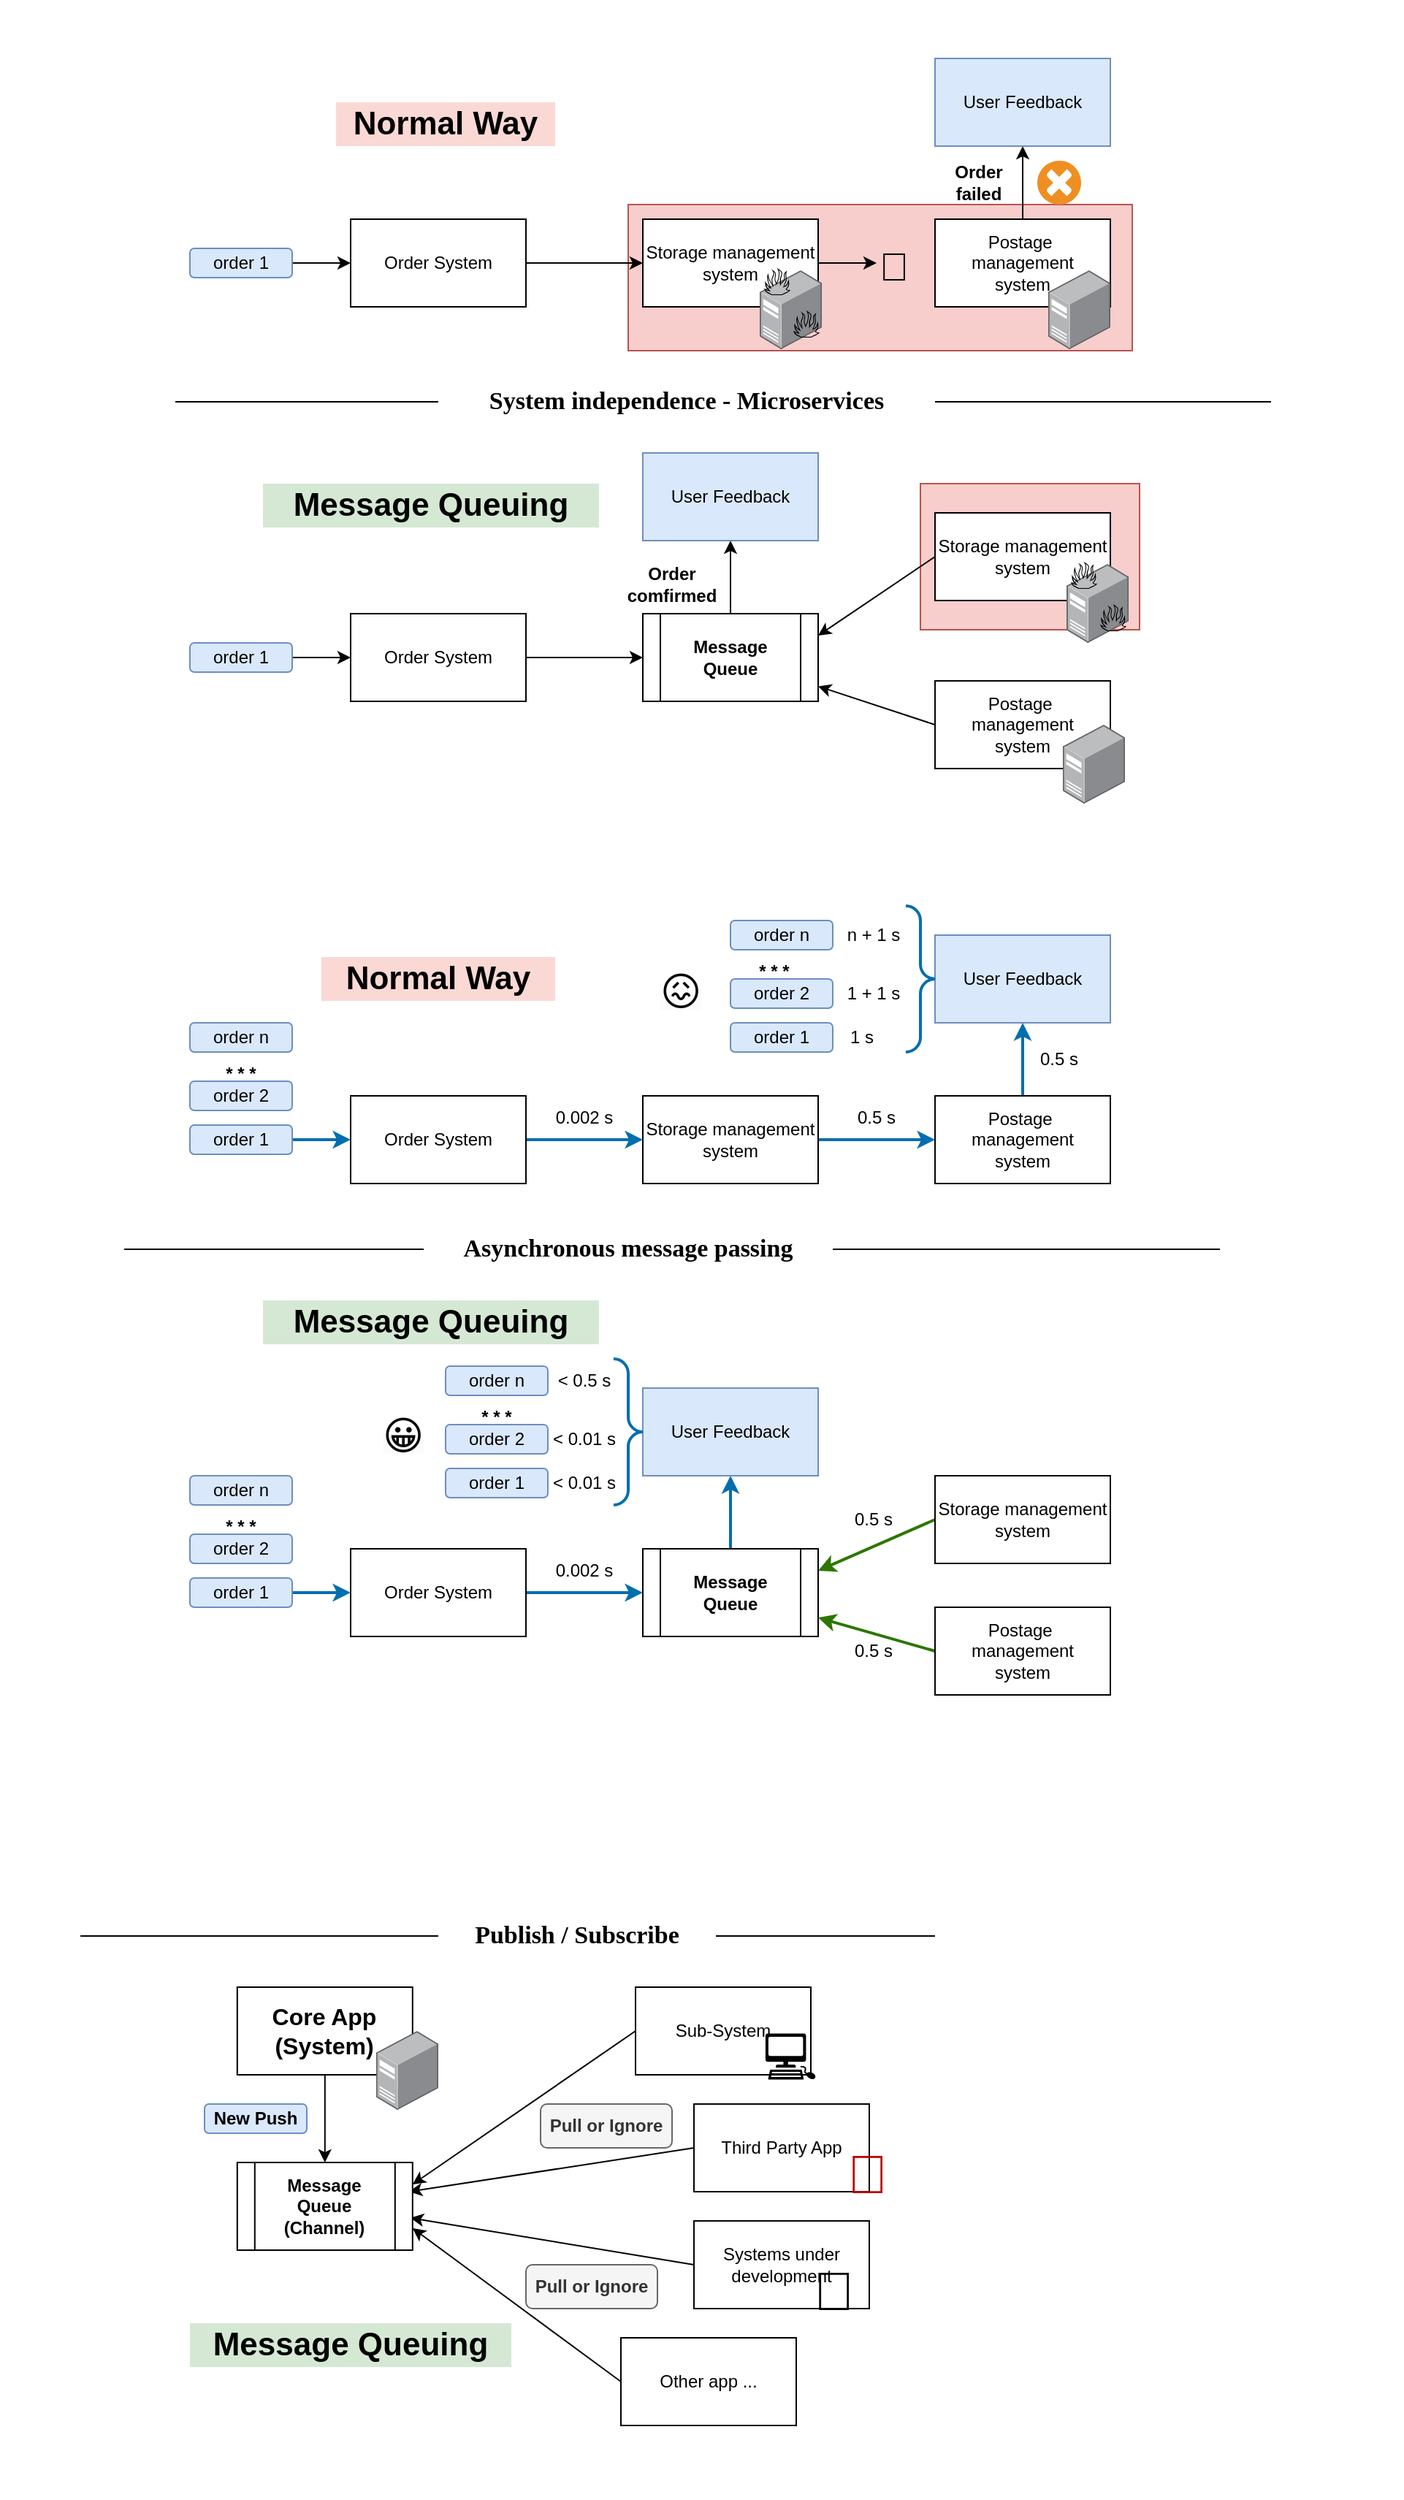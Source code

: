 <mxfile version="23.0.2" type="device">
  <diagram name="Page-1" id="4uxuASa5PPn6ZYXcNgnF">
    <mxGraphModel dx="2284" dy="818" grid="1" gridSize="10" guides="1" tooltips="1" connect="1" arrows="1" fold="1" page="1" pageScale="1" pageWidth="850" pageHeight="1100" math="0" shadow="0">
      <root>
        <mxCell id="0" />
        <mxCell id="1" parent="0" />
        <mxCell id="_PAhqpTUkESRIHdaC6WQ-7" value="" style="rounded=0;whiteSpace=wrap;html=1;strokeColor=none;movable=0;resizable=0;rotatable=0;deletable=0;editable=0;locked=1;connectable=0;" vertex="1" parent="1">
          <mxGeometry x="-120" y="170" width="960" height="1710" as="geometry" />
        </mxCell>
        <mxCell id="OaPPS3GEKDDDaWRnFWm--27" value="" style="rounded=0;whiteSpace=wrap;html=1;fillColor=#f8cecc;strokeColor=#b85450;" parent="1" vertex="1">
          <mxGeometry x="510" y="501" width="150" height="100" as="geometry" />
        </mxCell>
        <mxCell id="OaPPS3GEKDDDaWRnFWm--15" value="" style="rounded=0;whiteSpace=wrap;html=1;fillColor=#f8cecc;strokeColor=#b85450;" parent="1" vertex="1">
          <mxGeometry x="310" y="310" width="345" height="100" as="geometry" />
        </mxCell>
        <mxCell id="OaPPS3GEKDDDaWRnFWm--11" style="edgeStyle=orthogonalEdgeStyle;rounded=0;orthogonalLoop=1;jettySize=auto;html=1;entryX=0;entryY=0.5;entryDx=0;entryDy=0;" parent="1" source="OaPPS3GEKDDDaWRnFWm--1" target="OaPPS3GEKDDDaWRnFWm--2" edge="1">
          <mxGeometry relative="1" as="geometry" />
        </mxCell>
        <mxCell id="OaPPS3GEKDDDaWRnFWm--1" value="Order System" style="rounded=0;whiteSpace=wrap;html=1;" parent="1" vertex="1">
          <mxGeometry x="120" y="320" width="120" height="60" as="geometry" />
        </mxCell>
        <mxCell id="OaPPS3GEKDDDaWRnFWm--2" value="Storage management system" style="rounded=0;whiteSpace=wrap;html=1;" parent="1" vertex="1">
          <mxGeometry x="320" y="320" width="120" height="60" as="geometry" />
        </mxCell>
        <mxCell id="OaPPS3GEKDDDaWRnFWm--13" style="edgeStyle=orthogonalEdgeStyle;rounded=0;orthogonalLoop=1;jettySize=auto;html=1;" parent="1" source="OaPPS3GEKDDDaWRnFWm--3" target="OaPPS3GEKDDDaWRnFWm--4" edge="1">
          <mxGeometry relative="1" as="geometry" />
        </mxCell>
        <mxCell id="OaPPS3GEKDDDaWRnFWm--3" value="Postage&amp;nbsp; management &lt;br&gt;system" style="rounded=0;whiteSpace=wrap;html=1;" parent="1" vertex="1">
          <mxGeometry x="520" y="320" width="120" height="60" as="geometry" />
        </mxCell>
        <mxCell id="OaPPS3GEKDDDaWRnFWm--4" value="User Feedback" style="rounded=0;whiteSpace=wrap;html=1;fillColor=#dae8fc;strokeColor=#6c8ebf;" parent="1" vertex="1">
          <mxGeometry x="520" y="210" width="120" height="60" as="geometry" />
        </mxCell>
        <mxCell id="OaPPS3GEKDDDaWRnFWm--10" style="edgeStyle=orthogonalEdgeStyle;rounded=0;orthogonalLoop=1;jettySize=auto;html=1;exitX=1;exitY=0.5;exitDx=0;exitDy=0;entryX=0;entryY=0.5;entryDx=0;entryDy=0;" parent="1" source="OaPPS3GEKDDDaWRnFWm--5" target="OaPPS3GEKDDDaWRnFWm--1" edge="1">
          <mxGeometry relative="1" as="geometry" />
        </mxCell>
        <mxCell id="OaPPS3GEKDDDaWRnFWm--5" value="order 1" style="rounded=1;whiteSpace=wrap;html=1;fillColor=#dae8fc;strokeColor=#6c8ebf;" parent="1" vertex="1">
          <mxGeometry x="10" y="340" width="70" height="20" as="geometry" />
        </mxCell>
        <mxCell id="OaPPS3GEKDDDaWRnFWm--20" style="edgeStyle=orthogonalEdgeStyle;rounded=0;orthogonalLoop=1;jettySize=auto;html=1;entryX=0;entryY=0.5;entryDx=0;entryDy=0;" parent="1" source="OaPPS3GEKDDDaWRnFWm--17" target="OaPPS3GEKDDDaWRnFWm--19" edge="1">
          <mxGeometry relative="1" as="geometry" />
        </mxCell>
        <mxCell id="OaPPS3GEKDDDaWRnFWm--17" value="Order System" style="rounded=0;whiteSpace=wrap;html=1;" parent="1" vertex="1">
          <mxGeometry x="120" y="590" width="120" height="60" as="geometry" />
        </mxCell>
        <mxCell id="OaPPS3GEKDDDaWRnFWm--24" style="rounded=0;orthogonalLoop=1;jettySize=auto;html=1;exitX=0;exitY=0.5;exitDx=0;exitDy=0;entryX=1;entryY=0.25;entryDx=0;entryDy=0;" parent="1" source="OaPPS3GEKDDDaWRnFWm--18" target="OaPPS3GEKDDDaWRnFWm--19" edge="1">
          <mxGeometry relative="1" as="geometry" />
        </mxCell>
        <mxCell id="OaPPS3GEKDDDaWRnFWm--18" value="Storage management system" style="rounded=0;whiteSpace=wrap;html=1;" parent="1" vertex="1">
          <mxGeometry x="520" y="521" width="120" height="60" as="geometry" />
        </mxCell>
        <mxCell id="OaPPS3GEKDDDaWRnFWm--28" style="edgeStyle=orthogonalEdgeStyle;rounded=0;orthogonalLoop=1;jettySize=auto;html=1;" parent="1" source="OaPPS3GEKDDDaWRnFWm--19" target="OaPPS3GEKDDDaWRnFWm--21" edge="1">
          <mxGeometry relative="1" as="geometry" />
        </mxCell>
        <mxCell id="OaPPS3GEKDDDaWRnFWm--19" value="&lt;b style=&quot;border-color: var(--border-color);&quot;&gt;Message&lt;br style=&quot;border-color: var(--border-color);&quot;&gt;Queue&lt;/b&gt;" style="shape=process;whiteSpace=wrap;html=1;backgroundOutline=1;" parent="1" vertex="1">
          <mxGeometry x="320" y="590" width="120" height="60" as="geometry" />
        </mxCell>
        <mxCell id="OaPPS3GEKDDDaWRnFWm--21" value="User Feedback" style="rounded=0;whiteSpace=wrap;html=1;fillColor=#dae8fc;strokeColor=#6c8ebf;" parent="1" vertex="1">
          <mxGeometry x="320" y="480" width="120" height="60" as="geometry" />
        </mxCell>
        <mxCell id="OaPPS3GEKDDDaWRnFWm--25" style="rounded=0;orthogonalLoop=1;jettySize=auto;html=1;exitX=0;exitY=0.5;exitDx=0;exitDy=0;" parent="1" source="OaPPS3GEKDDDaWRnFWm--23" target="OaPPS3GEKDDDaWRnFWm--19" edge="1">
          <mxGeometry relative="1" as="geometry" />
        </mxCell>
        <mxCell id="OaPPS3GEKDDDaWRnFWm--23" value="Postage&amp;nbsp; management&lt;br style=&quot;border-color: var(--border-color);&quot;&gt;system" style="rounded=0;whiteSpace=wrap;html=1;" parent="1" vertex="1">
          <mxGeometry x="520" y="636" width="120" height="60" as="geometry" />
        </mxCell>
        <mxCell id="OaPPS3GEKDDDaWRnFWm--29" value="&lt;b&gt;Order comfirmed&lt;/b&gt;" style="text;html=1;strokeColor=none;fillColor=none;align=center;verticalAlign=middle;whiteSpace=wrap;rounded=0;" parent="1" vertex="1">
          <mxGeometry x="310" y="555" width="60" height="30" as="geometry" />
        </mxCell>
        <mxCell id="OaPPS3GEKDDDaWRnFWm--30" value="&lt;b&gt;Order failed&lt;/b&gt;" style="text;html=1;strokeColor=none;fillColor=none;align=center;verticalAlign=middle;whiteSpace=wrap;rounded=0;" parent="1" vertex="1">
          <mxGeometry x="520" y="280" width="60" height="30" as="geometry" />
        </mxCell>
        <mxCell id="OaPPS3GEKDDDaWRnFWm--31" value="" style="shadow=0;dashed=0;html=1;strokeColor=none;fillColor=#EF8F21;labelPosition=center;verticalLabelPosition=bottom;verticalAlign=top;align=center;outlineConnect=0;shape=mxgraph.veeam.failed;" parent="1" vertex="1">
          <mxGeometry x="590" y="280" width="30" height="30" as="geometry" />
        </mxCell>
        <mxCell id="OaPPS3GEKDDDaWRnFWm--33" style="edgeStyle=orthogonalEdgeStyle;rounded=0;orthogonalLoop=1;jettySize=auto;html=1;" parent="1" source="OaPPS3GEKDDDaWRnFWm--32" target="OaPPS3GEKDDDaWRnFWm--17" edge="1">
          <mxGeometry relative="1" as="geometry" />
        </mxCell>
        <mxCell id="OaPPS3GEKDDDaWRnFWm--32" value="order 1" style="rounded=1;whiteSpace=wrap;html=1;fillColor=#dae8fc;strokeColor=#6c8ebf;" parent="1" vertex="1">
          <mxGeometry x="10" y="610" width="70" height="20" as="geometry" />
        </mxCell>
        <mxCell id="OaPPS3GEKDDDaWRnFWm--34" value="" style="shape=image;html=1;verticalAlign=top;verticalLabelPosition=bottom;labelBackgroundColor=#ffffff;imageAspect=0;aspect=fixed;image=https://cdn3.iconfinder.com/data/icons/miscellaneous-80/60/check-128.png" parent="1" vertex="1">
          <mxGeometry x="390" y="552" width="33" height="33" as="geometry" />
        </mxCell>
        <mxCell id="OaPPS3GEKDDDaWRnFWm--36" style="edgeStyle=orthogonalEdgeStyle;rounded=0;orthogonalLoop=1;jettySize=auto;html=1;entryX=0;entryY=0.5;entryDx=0;entryDy=0;strokeWidth=2;fillColor=#1ba1e2;strokeColor=#006EAF;" parent="1" source="OaPPS3GEKDDDaWRnFWm--37" target="OaPPS3GEKDDDaWRnFWm--39" edge="1">
          <mxGeometry relative="1" as="geometry" />
        </mxCell>
        <mxCell id="OaPPS3GEKDDDaWRnFWm--37" value="Order System" style="rounded=0;whiteSpace=wrap;html=1;" parent="1" vertex="1">
          <mxGeometry x="120" y="920" width="120" height="60" as="geometry" />
        </mxCell>
        <mxCell id="OaPPS3GEKDDDaWRnFWm--38" style="edgeStyle=orthogonalEdgeStyle;rounded=0;orthogonalLoop=1;jettySize=auto;html=1;fillColor=#1ba1e2;strokeColor=#006EAF;strokeWidth=2;" parent="1" source="OaPPS3GEKDDDaWRnFWm--39" target="OaPPS3GEKDDDaWRnFWm--41" edge="1">
          <mxGeometry relative="1" as="geometry" />
        </mxCell>
        <mxCell id="OaPPS3GEKDDDaWRnFWm--39" value="Storage management system" style="rounded=0;whiteSpace=wrap;html=1;" parent="1" vertex="1">
          <mxGeometry x="320" y="920" width="120" height="60" as="geometry" />
        </mxCell>
        <mxCell id="OaPPS3GEKDDDaWRnFWm--40" style="edgeStyle=orthogonalEdgeStyle;rounded=0;orthogonalLoop=1;jettySize=auto;html=1;fillColor=#1ba1e2;strokeColor=#006EAF;strokeWidth=2;" parent="1" source="OaPPS3GEKDDDaWRnFWm--41" target="OaPPS3GEKDDDaWRnFWm--42" edge="1">
          <mxGeometry relative="1" as="geometry" />
        </mxCell>
        <mxCell id="OaPPS3GEKDDDaWRnFWm--41" value="Postage&amp;nbsp; management&lt;br style=&quot;border-color: var(--border-color);&quot;&gt;system" style="rounded=0;whiteSpace=wrap;html=1;" parent="1" vertex="1">
          <mxGeometry x="520" y="920" width="120" height="60" as="geometry" />
        </mxCell>
        <mxCell id="OaPPS3GEKDDDaWRnFWm--42" value="User Feedback" style="rounded=0;whiteSpace=wrap;html=1;fillColor=#dae8fc;strokeColor=#6c8ebf;" parent="1" vertex="1">
          <mxGeometry x="520" y="810" width="120" height="60" as="geometry" />
        </mxCell>
        <mxCell id="OaPPS3GEKDDDaWRnFWm--43" style="edgeStyle=orthogonalEdgeStyle;rounded=0;orthogonalLoop=1;jettySize=auto;html=1;exitX=1;exitY=0.5;exitDx=0;exitDy=0;entryX=0;entryY=0.5;entryDx=0;entryDy=0;strokeWidth=2;fillColor=#1ba1e2;strokeColor=#006EAF;" parent="1" source="OaPPS3GEKDDDaWRnFWm--44" target="OaPPS3GEKDDDaWRnFWm--37" edge="1">
          <mxGeometry relative="1" as="geometry" />
        </mxCell>
        <mxCell id="OaPPS3GEKDDDaWRnFWm--44" value="order 1" style="rounded=1;whiteSpace=wrap;html=1;fillColor=#dae8fc;strokeColor=#6c8ebf;" parent="1" vertex="1">
          <mxGeometry x="10" y="940" width="70" height="20" as="geometry" />
        </mxCell>
        <mxCell id="OaPPS3GEKDDDaWRnFWm--48" value="0.002 s" style="text;html=1;strokeColor=none;fillColor=none;align=center;verticalAlign=middle;whiteSpace=wrap;rounded=0;" parent="1" vertex="1">
          <mxGeometry x="250" y="920" width="60" height="30" as="geometry" />
        </mxCell>
        <mxCell id="OaPPS3GEKDDDaWRnFWm--49" value="0.5 s" style="text;html=1;strokeColor=none;fillColor=none;align=center;verticalAlign=middle;whiteSpace=wrap;rounded=0;" parent="1" vertex="1">
          <mxGeometry x="450" y="920" width="60" height="30" as="geometry" />
        </mxCell>
        <mxCell id="OaPPS3GEKDDDaWRnFWm--50" value="order 2" style="rounded=1;whiteSpace=wrap;html=1;fillColor=#dae8fc;strokeColor=#6c8ebf;" parent="1" vertex="1">
          <mxGeometry x="10" y="910" width="70" height="20" as="geometry" />
        </mxCell>
        <mxCell id="OaPPS3GEKDDDaWRnFWm--52" value="order n" style="rounded=1;whiteSpace=wrap;html=1;fillColor=#dae8fc;strokeColor=#6c8ebf;" parent="1" vertex="1">
          <mxGeometry x="10" y="870" width="70" height="20" as="geometry" />
        </mxCell>
        <mxCell id="OaPPS3GEKDDDaWRnFWm--54" value="order 1" style="rounded=1;whiteSpace=wrap;html=1;fillColor=#dae8fc;strokeColor=#6c8ebf;" parent="1" vertex="1">
          <mxGeometry x="380" y="870" width="70" height="20" as="geometry" />
        </mxCell>
        <mxCell id="OaPPS3GEKDDDaWRnFWm--55" value="order 2" style="rounded=1;whiteSpace=wrap;html=1;fillColor=#dae8fc;strokeColor=#6c8ebf;" parent="1" vertex="1">
          <mxGeometry x="380" y="840" width="70" height="20" as="geometry" />
        </mxCell>
        <mxCell id="OaPPS3GEKDDDaWRnFWm--56" value="order n" style="rounded=1;whiteSpace=wrap;html=1;fillColor=#dae8fc;strokeColor=#6c8ebf;" parent="1" vertex="1">
          <mxGeometry x="380" y="800" width="70" height="20" as="geometry" />
        </mxCell>
        <mxCell id="OaPPS3GEKDDDaWRnFWm--57" value="1 s" style="text;html=1;strokeColor=none;fillColor=none;align=center;verticalAlign=middle;whiteSpace=wrap;rounded=0;" parent="1" vertex="1">
          <mxGeometry x="450" y="870" width="40" height="20" as="geometry" />
        </mxCell>
        <mxCell id="OaPPS3GEKDDDaWRnFWm--58" value="1 + 1 s" style="text;html=1;strokeColor=none;fillColor=none;align=center;verticalAlign=middle;whiteSpace=wrap;rounded=0;" parent="1" vertex="1">
          <mxGeometry x="457.5" y="840" width="40" height="20" as="geometry" />
        </mxCell>
        <mxCell id="OaPPS3GEKDDDaWRnFWm--59" value="n + 1 s" style="text;html=1;strokeColor=none;fillColor=none;align=center;verticalAlign=middle;whiteSpace=wrap;rounded=0;" parent="1" vertex="1">
          <mxGeometry x="457.5" y="800" width="40" height="20" as="geometry" />
        </mxCell>
        <mxCell id="OaPPS3GEKDDDaWRnFWm--62" style="edgeStyle=orthogonalEdgeStyle;rounded=0;orthogonalLoop=1;jettySize=auto;html=1;entryX=0;entryY=0.5;entryDx=0;entryDy=0;fillColor=#1ba1e2;strokeColor=#006EAF;strokeWidth=2;" parent="1" source="OaPPS3GEKDDDaWRnFWm--63" target="OaPPS3GEKDDDaWRnFWm--67" edge="1">
          <mxGeometry relative="1" as="geometry" />
        </mxCell>
        <mxCell id="OaPPS3GEKDDDaWRnFWm--63" value="Order System" style="rounded=0;whiteSpace=wrap;html=1;" parent="1" vertex="1">
          <mxGeometry x="120" y="1230" width="120" height="60" as="geometry" />
        </mxCell>
        <mxCell id="OaPPS3GEKDDDaWRnFWm--64" style="rounded=0;orthogonalLoop=1;jettySize=auto;html=1;exitX=0;exitY=0.5;exitDx=0;exitDy=0;entryX=1;entryY=0.25;entryDx=0;entryDy=0;fillColor=#60a917;strokeColor=#2D7600;strokeWidth=2;" parent="1" source="OaPPS3GEKDDDaWRnFWm--65" target="OaPPS3GEKDDDaWRnFWm--67" edge="1">
          <mxGeometry relative="1" as="geometry" />
        </mxCell>
        <mxCell id="OaPPS3GEKDDDaWRnFWm--65" value="Storage management system" style="rounded=0;whiteSpace=wrap;html=1;" parent="1" vertex="1">
          <mxGeometry x="520" y="1180" width="120" height="60" as="geometry" />
        </mxCell>
        <mxCell id="OaPPS3GEKDDDaWRnFWm--66" style="edgeStyle=orthogonalEdgeStyle;rounded=0;orthogonalLoop=1;jettySize=auto;html=1;strokeWidth=2;fillColor=#1ba1e2;strokeColor=#006EAF;" parent="1" source="OaPPS3GEKDDDaWRnFWm--67" target="OaPPS3GEKDDDaWRnFWm--68" edge="1">
          <mxGeometry relative="1" as="geometry" />
        </mxCell>
        <mxCell id="OaPPS3GEKDDDaWRnFWm--67" value="&lt;b style=&quot;border-color: var(--border-color);&quot;&gt;Message&lt;br style=&quot;border-color: var(--border-color);&quot;&gt;Queue&lt;/b&gt;" style="shape=process;whiteSpace=wrap;html=1;backgroundOutline=1;" parent="1" vertex="1">
          <mxGeometry x="320" y="1230" width="120" height="60" as="geometry" />
        </mxCell>
        <mxCell id="OaPPS3GEKDDDaWRnFWm--68" value="User Feedback" style="rounded=0;whiteSpace=wrap;html=1;fillColor=#dae8fc;strokeColor=#6c8ebf;" parent="1" vertex="1">
          <mxGeometry x="320" y="1120" width="120" height="60" as="geometry" />
        </mxCell>
        <mxCell id="OaPPS3GEKDDDaWRnFWm--69" style="rounded=0;orthogonalLoop=1;jettySize=auto;html=1;exitX=0;exitY=0.5;exitDx=0;exitDy=0;fillColor=#60a917;strokeColor=#2D7600;strokeWidth=2;" parent="1" source="OaPPS3GEKDDDaWRnFWm--70" target="OaPPS3GEKDDDaWRnFWm--67" edge="1">
          <mxGeometry relative="1" as="geometry" />
        </mxCell>
        <mxCell id="OaPPS3GEKDDDaWRnFWm--70" value="Postage&amp;nbsp; management&lt;br style=&quot;border-color: var(--border-color);&quot;&gt;system" style="rounded=0;whiteSpace=wrap;html=1;" parent="1" vertex="1">
          <mxGeometry x="520" y="1270" width="120" height="60" as="geometry" />
        </mxCell>
        <mxCell id="OaPPS3GEKDDDaWRnFWm--73" style="edgeStyle=orthogonalEdgeStyle;rounded=0;orthogonalLoop=1;jettySize=auto;html=1;strokeWidth=2;fillColor=#1ba1e2;strokeColor=#006EAF;" parent="1" source="OaPPS3GEKDDDaWRnFWm--74" target="OaPPS3GEKDDDaWRnFWm--63" edge="1">
          <mxGeometry relative="1" as="geometry" />
        </mxCell>
        <mxCell id="OaPPS3GEKDDDaWRnFWm--74" value="order 1" style="rounded=1;whiteSpace=wrap;html=1;fillColor=#dae8fc;strokeColor=#6c8ebf;" parent="1" vertex="1">
          <mxGeometry x="10" y="1250" width="70" height="20" as="geometry" />
        </mxCell>
        <mxCell id="OaPPS3GEKDDDaWRnFWm--76" value="order 2" style="rounded=1;whiteSpace=wrap;html=1;fillColor=#dae8fc;strokeColor=#6c8ebf;" parent="1" vertex="1">
          <mxGeometry x="10" y="1220" width="70" height="20" as="geometry" />
        </mxCell>
        <mxCell id="OaPPS3GEKDDDaWRnFWm--77" value="order n" style="rounded=1;whiteSpace=wrap;html=1;fillColor=#dae8fc;strokeColor=#6c8ebf;" parent="1" vertex="1">
          <mxGeometry x="10" y="1180" width="70" height="20" as="geometry" />
        </mxCell>
        <mxCell id="OaPPS3GEKDDDaWRnFWm--78" value="0.002 s" style="text;html=1;strokeColor=none;fillColor=none;align=center;verticalAlign=middle;whiteSpace=wrap;rounded=0;" parent="1" vertex="1">
          <mxGeometry x="250" y="1230" width="60" height="30" as="geometry" />
        </mxCell>
        <mxCell id="OaPPS3GEKDDDaWRnFWm--79" value="0.5 s" style="text;html=1;strokeColor=none;fillColor=none;align=center;verticalAlign=middle;whiteSpace=wrap;rounded=0;" parent="1" vertex="1">
          <mxGeometry x="447.5" y="1195" width="60" height="30" as="geometry" />
        </mxCell>
        <mxCell id="OaPPS3GEKDDDaWRnFWm--80" value="0.5 s" style="text;html=1;strokeColor=none;fillColor=none;align=center;verticalAlign=middle;whiteSpace=wrap;rounded=0;" parent="1" vertex="1">
          <mxGeometry x="447.5" y="1285" width="60" height="30" as="geometry" />
        </mxCell>
        <mxCell id="OaPPS3GEKDDDaWRnFWm--81" value="order 1" style="rounded=1;whiteSpace=wrap;html=1;fillColor=#dae8fc;strokeColor=#6c8ebf;" parent="1" vertex="1">
          <mxGeometry x="185" y="1175" width="70" height="20" as="geometry" />
        </mxCell>
        <mxCell id="OaPPS3GEKDDDaWRnFWm--82" value="order 2" style="rounded=1;whiteSpace=wrap;html=1;fillColor=#dae8fc;strokeColor=#6c8ebf;" parent="1" vertex="1">
          <mxGeometry x="185" y="1145" width="70" height="20" as="geometry" />
        </mxCell>
        <mxCell id="OaPPS3GEKDDDaWRnFWm--83" value="order n" style="rounded=1;whiteSpace=wrap;html=1;fillColor=#dae8fc;strokeColor=#6c8ebf;" parent="1" vertex="1">
          <mxGeometry x="185" y="1105" width="70" height="20" as="geometry" />
        </mxCell>
        <mxCell id="OaPPS3GEKDDDaWRnFWm--84" value="&amp;lt; 0.01 s" style="text;html=1;strokeColor=none;fillColor=none;align=center;verticalAlign=middle;whiteSpace=wrap;rounded=0;" parent="1" vertex="1">
          <mxGeometry x="255" y="1175" width="50" height="20" as="geometry" />
        </mxCell>
        <mxCell id="OaPPS3GEKDDDaWRnFWm--85" value="&amp;lt; 0.01 s" style="text;html=1;strokeColor=none;fillColor=none;align=center;verticalAlign=middle;whiteSpace=wrap;rounded=0;" parent="1" vertex="1">
          <mxGeometry x="255" y="1145" width="50" height="20" as="geometry" />
        </mxCell>
        <mxCell id="OaPPS3GEKDDDaWRnFWm--86" value="&amp;lt; 0.5 s" style="text;html=1;strokeColor=none;fillColor=none;align=center;verticalAlign=middle;whiteSpace=wrap;rounded=0;" parent="1" vertex="1">
          <mxGeometry x="260" y="1105" width="40" height="20" as="geometry" />
        </mxCell>
        <mxCell id="OaPPS3GEKDDDaWRnFWm--88" value="&lt;b&gt;* * *&lt;/b&gt;" style="text;html=1;strokeColor=none;fillColor=none;align=center;verticalAlign=middle;whiteSpace=wrap;rounded=0;" parent="1" vertex="1">
          <mxGeometry x="15" y="890" width="60" height="30" as="geometry" />
        </mxCell>
        <mxCell id="OaPPS3GEKDDDaWRnFWm--89" value="&lt;b&gt;* * *&lt;/b&gt;" style="text;html=1;strokeColor=none;fillColor=none;align=center;verticalAlign=middle;whiteSpace=wrap;rounded=0;" parent="1" vertex="1">
          <mxGeometry x="15" y="1200" width="60" height="30" as="geometry" />
        </mxCell>
        <mxCell id="OaPPS3GEKDDDaWRnFWm--90" value="&lt;b&gt;* * *&lt;/b&gt;" style="text;html=1;strokeColor=none;fillColor=none;align=center;verticalAlign=middle;whiteSpace=wrap;rounded=0;" parent="1" vertex="1">
          <mxGeometry x="190" y="1125" width="60" height="30" as="geometry" />
        </mxCell>
        <mxCell id="OaPPS3GEKDDDaWRnFWm--91" value="&lt;b&gt;* * *&lt;/b&gt;" style="text;html=1;strokeColor=none;fillColor=none;align=center;verticalAlign=middle;whiteSpace=wrap;rounded=0;" parent="1" vertex="1">
          <mxGeometry x="380" y="820" width="60" height="30" as="geometry" />
        </mxCell>
        <mxCell id="OaPPS3GEKDDDaWRnFWm--92" value="" style="labelPosition=right;align=left;strokeWidth=2;shape=mxgraph.mockup.markup.curlyBrace;html=1;shadow=0;dashed=0;strokeColor=#006EAF;direction=north;fillColor=#1ba1e2;fontColor=#ffffff;rotation=-180;" parent="1" vertex="1">
          <mxGeometry x="300" y="1100" width="20" height="100" as="geometry" />
        </mxCell>
        <mxCell id="OaPPS3GEKDDDaWRnFWm--94" value="" style="labelPosition=right;align=left;strokeWidth=2;shape=mxgraph.mockup.markup.curlyBrace;html=1;shadow=0;dashed=0;strokeColor=#006EAF;direction=north;fillColor=#1ba1e2;fontColor=#ffffff;rotation=-180;" parent="1" vertex="1">
          <mxGeometry x="500" y="790" width="20" height="100" as="geometry" />
        </mxCell>
        <mxCell id="OaPPS3GEKDDDaWRnFWm--99" value="&lt;span style=&quot;color: rgb(0, 0, 0); font-family: Helvetica; font-style: normal; font-variant-ligatures: normal; font-variant-caps: normal; font-weight: 400; letter-spacing: normal; orphans: 2; text-align: left; text-indent: 0px; text-transform: none; widows: 2; word-spacing: 0px; -webkit-text-stroke-width: 0px; background-color: rgb(251, 251, 251); text-decoration-thickness: initial; text-decoration-style: initial; text-decoration-color: initial; float: none; display: inline !important;&quot;&gt;&lt;font style=&quot;font-size: 27px;&quot;&gt;😀&lt;/font&gt;&lt;/span&gt;" style="text;whiteSpace=wrap;html=1;" parent="1" vertex="1">
          <mxGeometry x="140" y="1130" width="50" height="40" as="geometry" />
        </mxCell>
        <mxCell id="OaPPS3GEKDDDaWRnFWm--101" value="&lt;span style=&quot;color: rgb(0, 0, 0); font-family: Helvetica; font-style: normal; font-variant-ligatures: normal; font-variant-caps: normal; font-weight: 400; letter-spacing: normal; orphans: 2; text-align: left; text-indent: 0px; text-transform: none; widows: 2; word-spacing: 0px; -webkit-text-stroke-width: 0px; background-color: rgb(251, 251, 251); text-decoration-thickness: initial; text-decoration-style: initial; text-decoration-color: initial; float: none; display: inline !important;&quot;&gt;&lt;font style=&quot;font-size: 27px;&quot;&gt;😖&lt;/font&gt;&lt;/span&gt;" style="text;whiteSpace=wrap;html=1;" parent="1" vertex="1">
          <mxGeometry x="330" y="826.25" width="40" height="47.5" as="geometry" />
        </mxCell>
        <mxCell id="OaPPS3GEKDDDaWRnFWm--106" value="" style="group;movable=1;resizable=1;rotatable=1;deletable=1;editable=1;locked=0;connectable=1;" parent="1" vertex="1" connectable="0">
          <mxGeometry x="400" y="340" width="70" height="69" as="geometry" />
        </mxCell>
        <mxCell id="OaPPS3GEKDDDaWRnFWm--102" value="" style="image;points=[];aspect=fixed;html=1;align=center;shadow=0;dashed=0;image=img/lib/allied_telesis/computer_and_terminals/Server_Desktop.svg;" parent="OaPPS3GEKDDDaWRnFWm--106" vertex="1">
          <mxGeometry y="15" width="42.6" height="54" as="geometry" />
        </mxCell>
        <mxCell id="OaPPS3GEKDDDaWRnFWm--104" value="&lt;span style=&quot;color: rgb(0, 0, 0); font-family: Helvetica; font-style: normal; font-variant-ligatures: normal; font-variant-caps: normal; font-weight: 400; letter-spacing: normal; orphans: 2; text-align: left; text-indent: 0px; text-transform: none; widows: 2; word-spacing: 0px; -webkit-text-stroke-width: 0px; text-decoration-thickness: initial; text-decoration-style: initial; text-decoration-color: initial; float: none; display: inline !important;&quot;&gt;&lt;font style=&quot;font-size: 27px;&quot;&gt;🔥&lt;/font&gt;&lt;/span&gt;" style="text;whiteSpace=wrap;html=1;" parent="OaPPS3GEKDDDaWRnFWm--106" vertex="1">
          <mxGeometry x="20" y="29" width="50" height="40" as="geometry" />
        </mxCell>
        <mxCell id="OaPPS3GEKDDDaWRnFWm--105" value="&lt;span style=&quot;color: rgb(0, 0, 0); font-family: Helvetica; font-style: normal; font-variant-ligatures: normal; font-variant-caps: normal; font-weight: 400; letter-spacing: normal; orphans: 2; text-align: left; text-indent: 0px; text-transform: none; widows: 2; word-spacing: 0px; -webkit-text-stroke-width: 0px; text-decoration-thickness: initial; text-decoration-style: initial; text-decoration-color: initial; float: none; display: inline !important;&quot;&gt;&lt;font style=&quot;font-size: 27px;&quot;&gt;🔥&lt;/font&gt;&lt;/span&gt;" style="text;whiteSpace=wrap;html=1;" parent="OaPPS3GEKDDDaWRnFWm--106" vertex="1">
          <mxGeometry width="50" height="40" as="geometry" />
        </mxCell>
        <mxCell id="OaPPS3GEKDDDaWRnFWm--108" value="" style="image;points=[];aspect=fixed;html=1;align=center;shadow=0;dashed=0;image=img/lib/allied_telesis/computer_and_terminals/Server_Desktop.svg;" parent="1" vertex="1">
          <mxGeometry x="597.4" y="355" width="42.6" height="54" as="geometry" />
        </mxCell>
        <mxCell id="OaPPS3GEKDDDaWRnFWm--109" value="" style="image;points=[];aspect=fixed;html=1;align=center;shadow=0;dashed=0;image=img/lib/allied_telesis/computer_and_terminals/Server_Desktop.svg;" parent="1" vertex="1">
          <mxGeometry x="607.4" y="666" width="42.6" height="54" as="geometry" />
        </mxCell>
        <mxCell id="OaPPS3GEKDDDaWRnFWm--110" value="" style="group" parent="1" vertex="1" connectable="0">
          <mxGeometry x="610" y="541" width="70" height="69" as="geometry" />
        </mxCell>
        <mxCell id="OaPPS3GEKDDDaWRnFWm--111" value="" style="image;points=[];aspect=fixed;html=1;align=center;shadow=0;dashed=0;image=img/lib/allied_telesis/computer_and_terminals/Server_Desktop.svg;" parent="OaPPS3GEKDDDaWRnFWm--110" vertex="1">
          <mxGeometry y="15" width="42.6" height="54" as="geometry" />
        </mxCell>
        <mxCell id="OaPPS3GEKDDDaWRnFWm--112" value="&lt;span style=&quot;color: rgb(0, 0, 0); font-family: Helvetica; font-style: normal; font-variant-ligatures: normal; font-variant-caps: normal; font-weight: 400; letter-spacing: normal; orphans: 2; text-align: left; text-indent: 0px; text-transform: none; widows: 2; word-spacing: 0px; -webkit-text-stroke-width: 0px; text-decoration-thickness: initial; text-decoration-style: initial; text-decoration-color: initial; float: none; display: inline !important;&quot;&gt;&lt;font style=&quot;font-size: 27px;&quot;&gt;🔥&lt;/font&gt;&lt;/span&gt;" style="text;whiteSpace=wrap;html=1;" parent="OaPPS3GEKDDDaWRnFWm--110" vertex="1">
          <mxGeometry x="20" y="29" width="50" height="40" as="geometry" />
        </mxCell>
        <mxCell id="OaPPS3GEKDDDaWRnFWm--113" value="&lt;span style=&quot;color: rgb(0, 0, 0); font-family: Helvetica; font-style: normal; font-variant-ligatures: normal; font-variant-caps: normal; font-weight: 400; letter-spacing: normal; orphans: 2; text-align: left; text-indent: 0px; text-transform: none; widows: 2; word-spacing: 0px; -webkit-text-stroke-width: 0px; text-decoration-thickness: initial; text-decoration-style: initial; text-decoration-color: initial; float: none; display: inline !important;&quot;&gt;&lt;font style=&quot;font-size: 27px;&quot;&gt;🔥&lt;/font&gt;&lt;/span&gt;" style="text;whiteSpace=wrap;html=1;" parent="OaPPS3GEKDDDaWRnFWm--110" vertex="1">
          <mxGeometry width="50" height="40" as="geometry" />
        </mxCell>
        <mxCell id="OaPPS3GEKDDDaWRnFWm--115" value="&lt;span style=&quot;color: rgb(0, 0, 0); font-family: Helvetica; font-style: normal; font-variant-ligatures: normal; font-variant-caps: normal; font-weight: 400; letter-spacing: normal; orphans: 2; text-align: left; text-indent: 0px; text-transform: none; widows: 2; word-spacing: 0px; -webkit-text-stroke-width: 0px; text-decoration-thickness: initial; text-decoration-style: initial; text-decoration-color: initial; float: none; display: inline !important;&quot;&gt;&lt;font style=&quot;font-size: 27px;&quot;&gt;🚫&lt;/font&gt;&lt;/span&gt;" style="text;whiteSpace=wrap;html=1;" parent="1" vertex="1">
          <mxGeometry x="480" y="330" width="40" height="40" as="geometry" />
        </mxCell>
        <mxCell id="OaPPS3GEKDDDaWRnFWm--116" value="" style="endArrow=classic;html=1;rounded=0;exitX=1;exitY=0.5;exitDx=0;exitDy=0;entryX=0;entryY=0.5;entryDx=0;entryDy=0;" parent="1" source="OaPPS3GEKDDDaWRnFWm--2" target="OaPPS3GEKDDDaWRnFWm--115" edge="1">
          <mxGeometry width="50" height="50" relative="1" as="geometry">
            <mxPoint x="720" y="470" as="sourcePoint" />
            <mxPoint x="450" y="500" as="targetPoint" />
          </mxGeometry>
        </mxCell>
        <mxCell id="_PAhqpTUkESRIHdaC6WQ-1" value="&lt;b&gt;&lt;font style=&quot;font-size: 22px;&quot;&gt;Normal Way&lt;/font&gt;&lt;/b&gt;" style="text;html=1;strokeColor=none;fillColor=#fad9d5;align=center;verticalAlign=middle;whiteSpace=wrap;rounded=0;" vertex="1" parent="1">
          <mxGeometry x="110" y="240" width="150" height="30" as="geometry" />
        </mxCell>
        <mxCell id="_PAhqpTUkESRIHdaC6WQ-2" value="&lt;b style=&quot;border-color: var(--border-color);&quot;&gt;&lt;font style=&quot;border-color: var(--border-color); font-size: 22px;&quot;&gt;Message Queuing&lt;/font&gt;&lt;/b&gt;" style="text;html=1;strokeColor=none;fillColor=#d5e8d4;align=center;verticalAlign=middle;whiteSpace=wrap;rounded=0;" vertex="1" parent="1">
          <mxGeometry x="60" y="501" width="230" height="30" as="geometry" />
        </mxCell>
        <mxCell id="_PAhqpTUkESRIHdaC6WQ-3" value="&lt;b&gt;&lt;font style=&quot;font-size: 22px;&quot;&gt;Normal Way&lt;/font&gt;&lt;/b&gt;" style="text;html=1;strokeColor=none;fillColor=#fad9d5;align=center;verticalAlign=middle;whiteSpace=wrap;rounded=0;" vertex="1" parent="1">
          <mxGeometry x="100" y="825" width="160" height="30" as="geometry" />
        </mxCell>
        <mxCell id="_PAhqpTUkESRIHdaC6WQ-4" value="&lt;b style=&quot;border-color: var(--border-color);&quot;&gt;&lt;font style=&quot;border-color: var(--border-color); font-size: 22px;&quot;&gt;Message Queuing&lt;/font&gt;&lt;/b&gt;" style="text;html=1;strokeColor=none;fillColor=#d5e8d4;align=center;verticalAlign=middle;whiteSpace=wrap;rounded=0;" vertex="1" parent="1">
          <mxGeometry x="60" y="1060" width="230" height="30" as="geometry" />
        </mxCell>
        <mxCell id="_PAhqpTUkESRIHdaC6WQ-6" value="" style="endArrow=none;html=1;rounded=0;" edge="1" parent="1" source="_PAhqpTUkESRIHdaC6WQ-11">
          <mxGeometry width="50" height="50" relative="1" as="geometry">
            <mxPoint x="5" y="450" as="sourcePoint" />
            <mxPoint x="750" y="445" as="targetPoint" />
          </mxGeometry>
        </mxCell>
        <mxCell id="_PAhqpTUkESRIHdaC6WQ-8" value="0.5 s" style="text;html=1;strokeColor=none;fillColor=none;align=center;verticalAlign=middle;whiteSpace=wrap;rounded=0;" vertex="1" parent="1">
          <mxGeometry x="575" y="880" width="60" height="30" as="geometry" />
        </mxCell>
        <mxCell id="_PAhqpTUkESRIHdaC6WQ-12" value="" style="endArrow=none;html=1;rounded=0;" edge="1" parent="1" target="_PAhqpTUkESRIHdaC6WQ-11">
          <mxGeometry width="50" height="50" relative="1" as="geometry">
            <mxPoint y="445" as="sourcePoint" />
            <mxPoint x="755" y="450" as="targetPoint" />
          </mxGeometry>
        </mxCell>
        <mxCell id="_PAhqpTUkESRIHdaC6WQ-11" value="&lt;b style=&quot;border-color: var(--border-color);&quot;&gt;&lt;font face=&quot;Comic Sans MS&quot; style=&quot;border-color: var(--border-color); font-size: 17px;&quot;&gt;System independence - Microservices&lt;/font&gt;&lt;/b&gt;" style="text;html=1;strokeColor=none;fillColor=none;align=center;verticalAlign=middle;whiteSpace=wrap;rounded=0;" vertex="1" parent="1">
          <mxGeometry x="180" y="430" width="340" height="30" as="geometry" />
        </mxCell>
        <mxCell id="_PAhqpTUkESRIHdaC6WQ-13" value="" style="endArrow=none;html=1;rounded=0;" edge="1" parent="1" source="_PAhqpTUkESRIHdaC6WQ-15">
          <mxGeometry width="50" height="50" relative="1" as="geometry">
            <mxPoint x="-30" y="1030" as="sourcePoint" />
            <mxPoint x="715" y="1025" as="targetPoint" />
          </mxGeometry>
        </mxCell>
        <mxCell id="_PAhqpTUkESRIHdaC6WQ-14" value="" style="endArrow=none;html=1;rounded=0;" edge="1" parent="1" target="_PAhqpTUkESRIHdaC6WQ-15">
          <mxGeometry width="50" height="50" relative="1" as="geometry">
            <mxPoint x="-35" y="1025" as="sourcePoint" />
            <mxPoint x="720" y="1030" as="targetPoint" />
          </mxGeometry>
        </mxCell>
        <mxCell id="_PAhqpTUkESRIHdaC6WQ-15" value="&lt;b style=&quot;border-color: var(--border-color);&quot;&gt;&lt;font face=&quot;Comic Sans MS&quot; style=&quot;border-color: var(--border-color); font-size: 17px;&quot;&gt;Asynchronous message passing&lt;/font&gt;&lt;/b&gt;" style="text;html=1;strokeColor=none;fillColor=none;align=center;verticalAlign=middle;whiteSpace=wrap;rounded=0;" vertex="1" parent="1">
          <mxGeometry x="170" y="1010" width="280" height="30" as="geometry" />
        </mxCell>
        <mxCell id="_PAhqpTUkESRIHdaC6WQ-24" style="edgeStyle=orthogonalEdgeStyle;rounded=0;orthogonalLoop=1;jettySize=auto;html=1;entryX=0.5;entryY=0;entryDx=0;entryDy=0;" edge="1" parent="1" source="_PAhqpTUkESRIHdaC6WQ-16" target="_PAhqpTUkESRIHdaC6WQ-23">
          <mxGeometry relative="1" as="geometry" />
        </mxCell>
        <mxCell id="_PAhqpTUkESRIHdaC6WQ-16" value="&lt;b&gt;&lt;font style=&quot;font-size: 16px;&quot;&gt;Core App (System)&lt;/font&gt;&lt;/b&gt;" style="rounded=0;whiteSpace=wrap;html=1;" vertex="1" parent="1">
          <mxGeometry x="42.4" y="1530" width="120" height="60" as="geometry" />
        </mxCell>
        <mxCell id="_PAhqpTUkESRIHdaC6WQ-17" value="" style="image;points=[];aspect=fixed;html=1;align=center;shadow=0;dashed=0;image=img/lib/allied_telesis/computer_and_terminals/Server_Desktop.svg;" vertex="1" parent="1">
          <mxGeometry x="137.4" y="1560" width="42.6" height="54" as="geometry" />
        </mxCell>
        <mxCell id="_PAhqpTUkESRIHdaC6WQ-36" style="rounded=0;orthogonalLoop=1;jettySize=auto;html=1;exitX=0;exitY=0.5;exitDx=0;exitDy=0;entryX=1;entryY=0.25;entryDx=0;entryDy=0;" edge="1" parent="1" source="_PAhqpTUkESRIHdaC6WQ-18" target="_PAhqpTUkESRIHdaC6WQ-23">
          <mxGeometry relative="1" as="geometry" />
        </mxCell>
        <mxCell id="_PAhqpTUkESRIHdaC6WQ-18" value="Sub-System" style="rounded=0;whiteSpace=wrap;html=1;" vertex="1" parent="1">
          <mxGeometry x="315" y="1530" width="120" height="60" as="geometry" />
        </mxCell>
        <mxCell id="_PAhqpTUkESRIHdaC6WQ-38" style="rounded=0;orthogonalLoop=1;jettySize=auto;html=1;exitX=0;exitY=0.5;exitDx=0;exitDy=0;entryX=0.988;entryY=0.633;entryDx=0;entryDy=0;entryPerimeter=0;" edge="1" parent="1" source="_PAhqpTUkESRIHdaC6WQ-19" target="_PAhqpTUkESRIHdaC6WQ-23">
          <mxGeometry relative="1" as="geometry" />
        </mxCell>
        <mxCell id="_PAhqpTUkESRIHdaC6WQ-19" value="Systems under development" style="rounded=0;whiteSpace=wrap;html=1;" vertex="1" parent="1">
          <mxGeometry x="355" y="1690" width="120" height="60" as="geometry" />
        </mxCell>
        <mxCell id="_PAhqpTUkESRIHdaC6WQ-37" style="rounded=0;orthogonalLoop=1;jettySize=auto;html=1;exitX=0;exitY=0.5;exitDx=0;exitDy=0;" edge="1" parent="1" source="_PAhqpTUkESRIHdaC6WQ-20">
          <mxGeometry relative="1" as="geometry">
            <mxPoint x="160" y="1670" as="targetPoint" />
          </mxGeometry>
        </mxCell>
        <mxCell id="_PAhqpTUkESRIHdaC6WQ-20" value="Third Party App" style="rounded=0;whiteSpace=wrap;html=1;" vertex="1" parent="1">
          <mxGeometry x="355" y="1610" width="120" height="60" as="geometry" />
        </mxCell>
        <mxCell id="_PAhqpTUkESRIHdaC6WQ-39" style="rounded=0;orthogonalLoop=1;jettySize=auto;html=1;exitX=0;exitY=0.5;exitDx=0;exitDy=0;entryX=1;entryY=0.75;entryDx=0;entryDy=0;" edge="1" parent="1" source="_PAhqpTUkESRIHdaC6WQ-21" target="_PAhqpTUkESRIHdaC6WQ-23">
          <mxGeometry relative="1" as="geometry" />
        </mxCell>
        <mxCell id="_PAhqpTUkESRIHdaC6WQ-21" value="Other app ..." style="rounded=0;whiteSpace=wrap;html=1;" vertex="1" parent="1">
          <mxGeometry x="305" y="1770" width="120" height="60" as="geometry" />
        </mxCell>
        <mxCell id="_PAhqpTUkESRIHdaC6WQ-23" value="&lt;b&gt;Message &lt;br&gt;Queue&lt;br&gt;(Channel)&lt;br&gt;&lt;/b&gt;" style="shape=process;whiteSpace=wrap;html=1;backgroundOutline=1;" vertex="1" parent="1">
          <mxGeometry x="42.4" y="1650" width="120" height="60" as="geometry" />
        </mxCell>
        <mxCell id="_PAhqpTUkESRIHdaC6WQ-31" value="" style="endArrow=none;html=1;rounded=0;" edge="1" parent="1" source="_PAhqpTUkESRIHdaC6WQ-33">
          <mxGeometry width="50" height="50" relative="1" as="geometry">
            <mxPoint x="-60" y="1500" as="sourcePoint" />
            <mxPoint x="520" y="1495" as="targetPoint" />
          </mxGeometry>
        </mxCell>
        <mxCell id="_PAhqpTUkESRIHdaC6WQ-32" value="" style="endArrow=none;html=1;rounded=0;" edge="1" parent="1" target="_PAhqpTUkESRIHdaC6WQ-33">
          <mxGeometry width="50" height="50" relative="1" as="geometry">
            <mxPoint x="-65" y="1495" as="sourcePoint" />
            <mxPoint x="690" y="1500" as="targetPoint" />
          </mxGeometry>
        </mxCell>
        <mxCell id="_PAhqpTUkESRIHdaC6WQ-33" value="&lt;b style=&quot;border-color: var(--border-color);&quot;&gt;&lt;font face=&quot;Comic Sans MS&quot; style=&quot;border-color: var(--border-color); font-size: 17px;&quot;&gt;Publish / Subscribe&lt;/font&gt;&lt;/b&gt;" style="text;html=1;strokeColor=none;fillColor=none;align=center;verticalAlign=middle;whiteSpace=wrap;rounded=0;" vertex="1" parent="1">
          <mxGeometry x="180" y="1480" width="190" height="30" as="geometry" />
        </mxCell>
        <mxCell id="_PAhqpTUkESRIHdaC6WQ-34" value="&lt;b&gt;&lt;font style=&quot;font-size: 22px;&quot;&gt;Message Queuing&lt;/font&gt;&lt;/b&gt;" style="text;html=1;strokeColor=none;fillColor=#d5e8d4;align=center;verticalAlign=middle;whiteSpace=wrap;rounded=0;" vertex="1" parent="1">
          <mxGeometry x="10" y="1760" width="220" height="30" as="geometry" />
        </mxCell>
        <mxCell id="_PAhqpTUkESRIHdaC6WQ-41" value="&lt;b&gt;Pull or Ignore&lt;/b&gt;" style="text;html=1;strokeColor=#666666;fillColor=#f5f5f5;align=center;verticalAlign=middle;whiteSpace=wrap;rounded=1;fontColor=#333333;" vertex="1" parent="1">
          <mxGeometry x="250" y="1610" width="90" height="30" as="geometry" />
        </mxCell>
        <mxCell id="_PAhqpTUkESRIHdaC6WQ-46" value="&lt;b&gt;New Push&lt;/b&gt;" style="rounded=1;whiteSpace=wrap;html=1;fillColor=#dae8fc;strokeColor=#6c8ebf;" vertex="1" parent="1">
          <mxGeometry x="20" y="1610" width="70" height="20" as="geometry" />
        </mxCell>
        <mxCell id="_PAhqpTUkESRIHdaC6WQ-48" value="&lt;span style=&quot;font-family: Helvetica; font-style: normal; font-variant-ligatures: normal; font-variant-caps: normal; font-weight: 400; letter-spacing: normal; orphans: 2; text-align: left; text-indent: 0px; text-transform: none; widows: 2; word-spacing: 0px; -webkit-text-stroke-width: 0px; text-decoration-thickness: initial; text-decoration-style: initial; text-decoration-color: initial; float: none; display: inline !important;&quot;&gt;&lt;font color=&quot;rgba(0, 0, 0, 0)&quot; style=&quot;font-size: 37px;&quot;&gt;📱&lt;/font&gt;&lt;/span&gt;" style="text;whiteSpace=wrap;html=1;" vertex="1" parent="1">
          <mxGeometry x="457.5" y="1630" width="40" height="50" as="geometry" />
        </mxCell>
        <mxCell id="_PAhqpTUkESRIHdaC6WQ-50" value="&lt;span style=&quot;color: rgb(0, 0, 0); font-family: Helvetica; font-style: normal; font-variant-ligatures: normal; font-variant-caps: normal; font-weight: 400; letter-spacing: normal; orphans: 2; text-align: left; text-indent: 0px; text-transform: none; widows: 2; word-spacing: 0px; -webkit-text-stroke-width: 0px; text-decoration-thickness: initial; text-decoration-style: initial; text-decoration-color: initial; float: none; display: inline !important;&quot;&gt;&lt;font style=&quot;font-size: 37px;&quot;&gt;🔧&lt;/font&gt;&lt;/span&gt;" style="text;whiteSpace=wrap;html=1;" vertex="1" parent="1">
          <mxGeometry x="435" y="1710" width="50" height="40" as="geometry" />
        </mxCell>
        <mxCell id="_PAhqpTUkESRIHdaC6WQ-51" value="&lt;span style=&quot;color: rgb(0, 0, 0); font-family: Helvetica; font-size: 37px; font-style: normal; font-variant-ligatures: normal; font-variant-caps: normal; font-weight: 400; letter-spacing: normal; orphans: 2; text-align: left; text-indent: 0px; text-transform: none; widows: 2; word-spacing: 0px; -webkit-text-stroke-width: 0px; text-decoration-thickness: initial; text-decoration-style: initial; text-decoration-color: initial; float: none; display: inline !important;&quot;&gt;💻&lt;/span&gt;" style="text;whiteSpace=wrap;html=1;" vertex="1" parent="1">
          <mxGeometry x="400" y="1550" width="60" height="60" as="geometry" />
        </mxCell>
        <mxCell id="_PAhqpTUkESRIHdaC6WQ-53" value="&lt;b&gt;Pull or Ignore&lt;/b&gt;" style="text;html=1;strokeColor=#666666;fillColor=#f5f5f5;align=center;verticalAlign=middle;whiteSpace=wrap;rounded=1;fontColor=#333333;" vertex="1" parent="1">
          <mxGeometry x="240" y="1720" width="90" height="30" as="geometry" />
        </mxCell>
      </root>
    </mxGraphModel>
  </diagram>
</mxfile>
